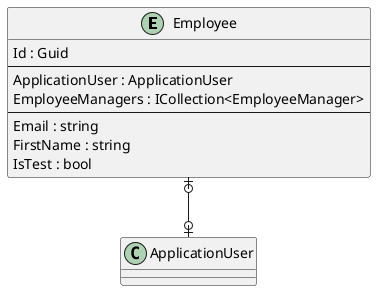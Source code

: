 @startuml

entity Employee {
    Id : Guid
    --
    ApplicationUser : ApplicationUser
    EmployeeManagers : ICollection<EmployeeManager>
    ' EmployeeKeyCodePlaceholder
    --
    Email : string
    FirstName : string
    IsTest : bool
    ' EmployeePropertyCodePlaceholder
}

' EntityCodePlaceholder

Employee |o--o| ApplicationUser
' RelationshipCodePlaceholder

@enduml

